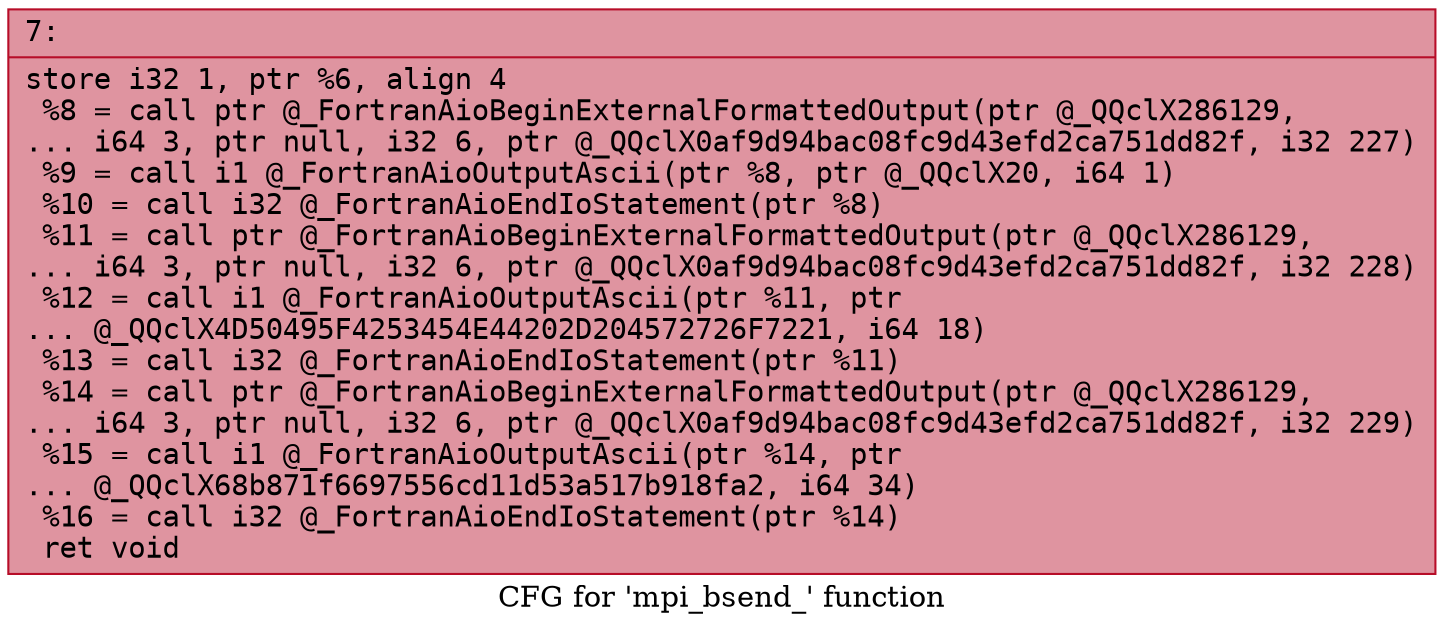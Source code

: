 digraph "CFG for 'mpi_bsend_' function" {
	label="CFG for 'mpi_bsend_' function";

	Node0x5560a31bc170 [shape=record,color="#b70d28ff", style=filled, fillcolor="#b70d2870" fontname="Courier",label="{7:\l|  store i32 1, ptr %6, align 4\l  %8 = call ptr @_FortranAioBeginExternalFormattedOutput(ptr @_QQclX286129,\l... i64 3, ptr null, i32 6, ptr @_QQclX0af9d94bac08fc9d43efd2ca751dd82f, i32 227)\l  %9 = call i1 @_FortranAioOutputAscii(ptr %8, ptr @_QQclX20, i64 1)\l  %10 = call i32 @_FortranAioEndIoStatement(ptr %8)\l  %11 = call ptr @_FortranAioBeginExternalFormattedOutput(ptr @_QQclX286129,\l... i64 3, ptr null, i32 6, ptr @_QQclX0af9d94bac08fc9d43efd2ca751dd82f, i32 228)\l  %12 = call i1 @_FortranAioOutputAscii(ptr %11, ptr\l... @_QQclX4D50495F4253454E44202D204572726F7221, i64 18)\l  %13 = call i32 @_FortranAioEndIoStatement(ptr %11)\l  %14 = call ptr @_FortranAioBeginExternalFormattedOutput(ptr @_QQclX286129,\l... i64 3, ptr null, i32 6, ptr @_QQclX0af9d94bac08fc9d43efd2ca751dd82f, i32 229)\l  %15 = call i1 @_FortranAioOutputAscii(ptr %14, ptr\l... @_QQclX68b871f6697556cd11d53a517b918fa2, i64 34)\l  %16 = call i32 @_FortranAioEndIoStatement(ptr %14)\l  ret void\l}"];
}
